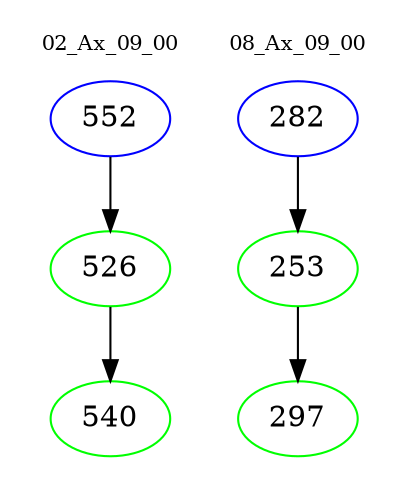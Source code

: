digraph{
subgraph cluster_0 {
color = white
label = "02_Ax_09_00";
fontsize=10;
T0_552 [label="552", color="blue"]
T0_552 -> T0_526 [color="black"]
T0_526 [label="526", color="green"]
T0_526 -> T0_540 [color="black"]
T0_540 [label="540", color="green"]
}
subgraph cluster_1 {
color = white
label = "08_Ax_09_00";
fontsize=10;
T1_282 [label="282", color="blue"]
T1_282 -> T1_253 [color="black"]
T1_253 [label="253", color="green"]
T1_253 -> T1_297 [color="black"]
T1_297 [label="297", color="green"]
}
}
